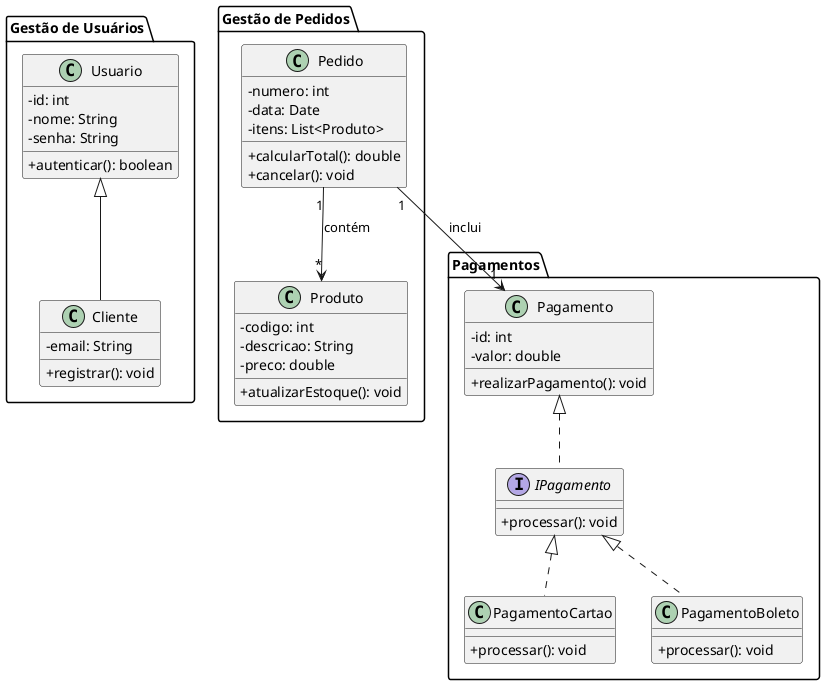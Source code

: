 @startuml
skinparam classAttributeIconSize 0

package "Gestão de Usuários" {
    class Usuario {
        -id: int
        -nome: String
        -senha: String
        +autenticar(): boolean
    }

    class Cliente {
        -email: String
        +registrar(): void
    }

    Usuario <|-- Cliente
}

package "Gestão de Pedidos" {
    class Pedido {
        -numero: int
        -data: Date
        -itens: List<Produto>
        +calcularTotal(): double
        +cancelar(): void
    }

    class Produto {
        -codigo: int
        -descricao: String
        -preco: double
        +atualizarEstoque(): void
    }

    Pedido "1" --> "*" Produto : contém
}

package "Pagamentos" {
    interface IPagamento {
        +processar(): void
    }

    class Pagamento {
        -id: int
        -valor: double
        +realizarPagamento(): void
    }

    class PagamentoCartao implements IPagamento {
        +processar(): void
    }

    class PagamentoBoleto implements IPagamento {
        +processar(): void
    }

    Pedido "1" --> "1" Pagamento : inclui
    Pagamento <|.. IPagamento
}

@enduml
